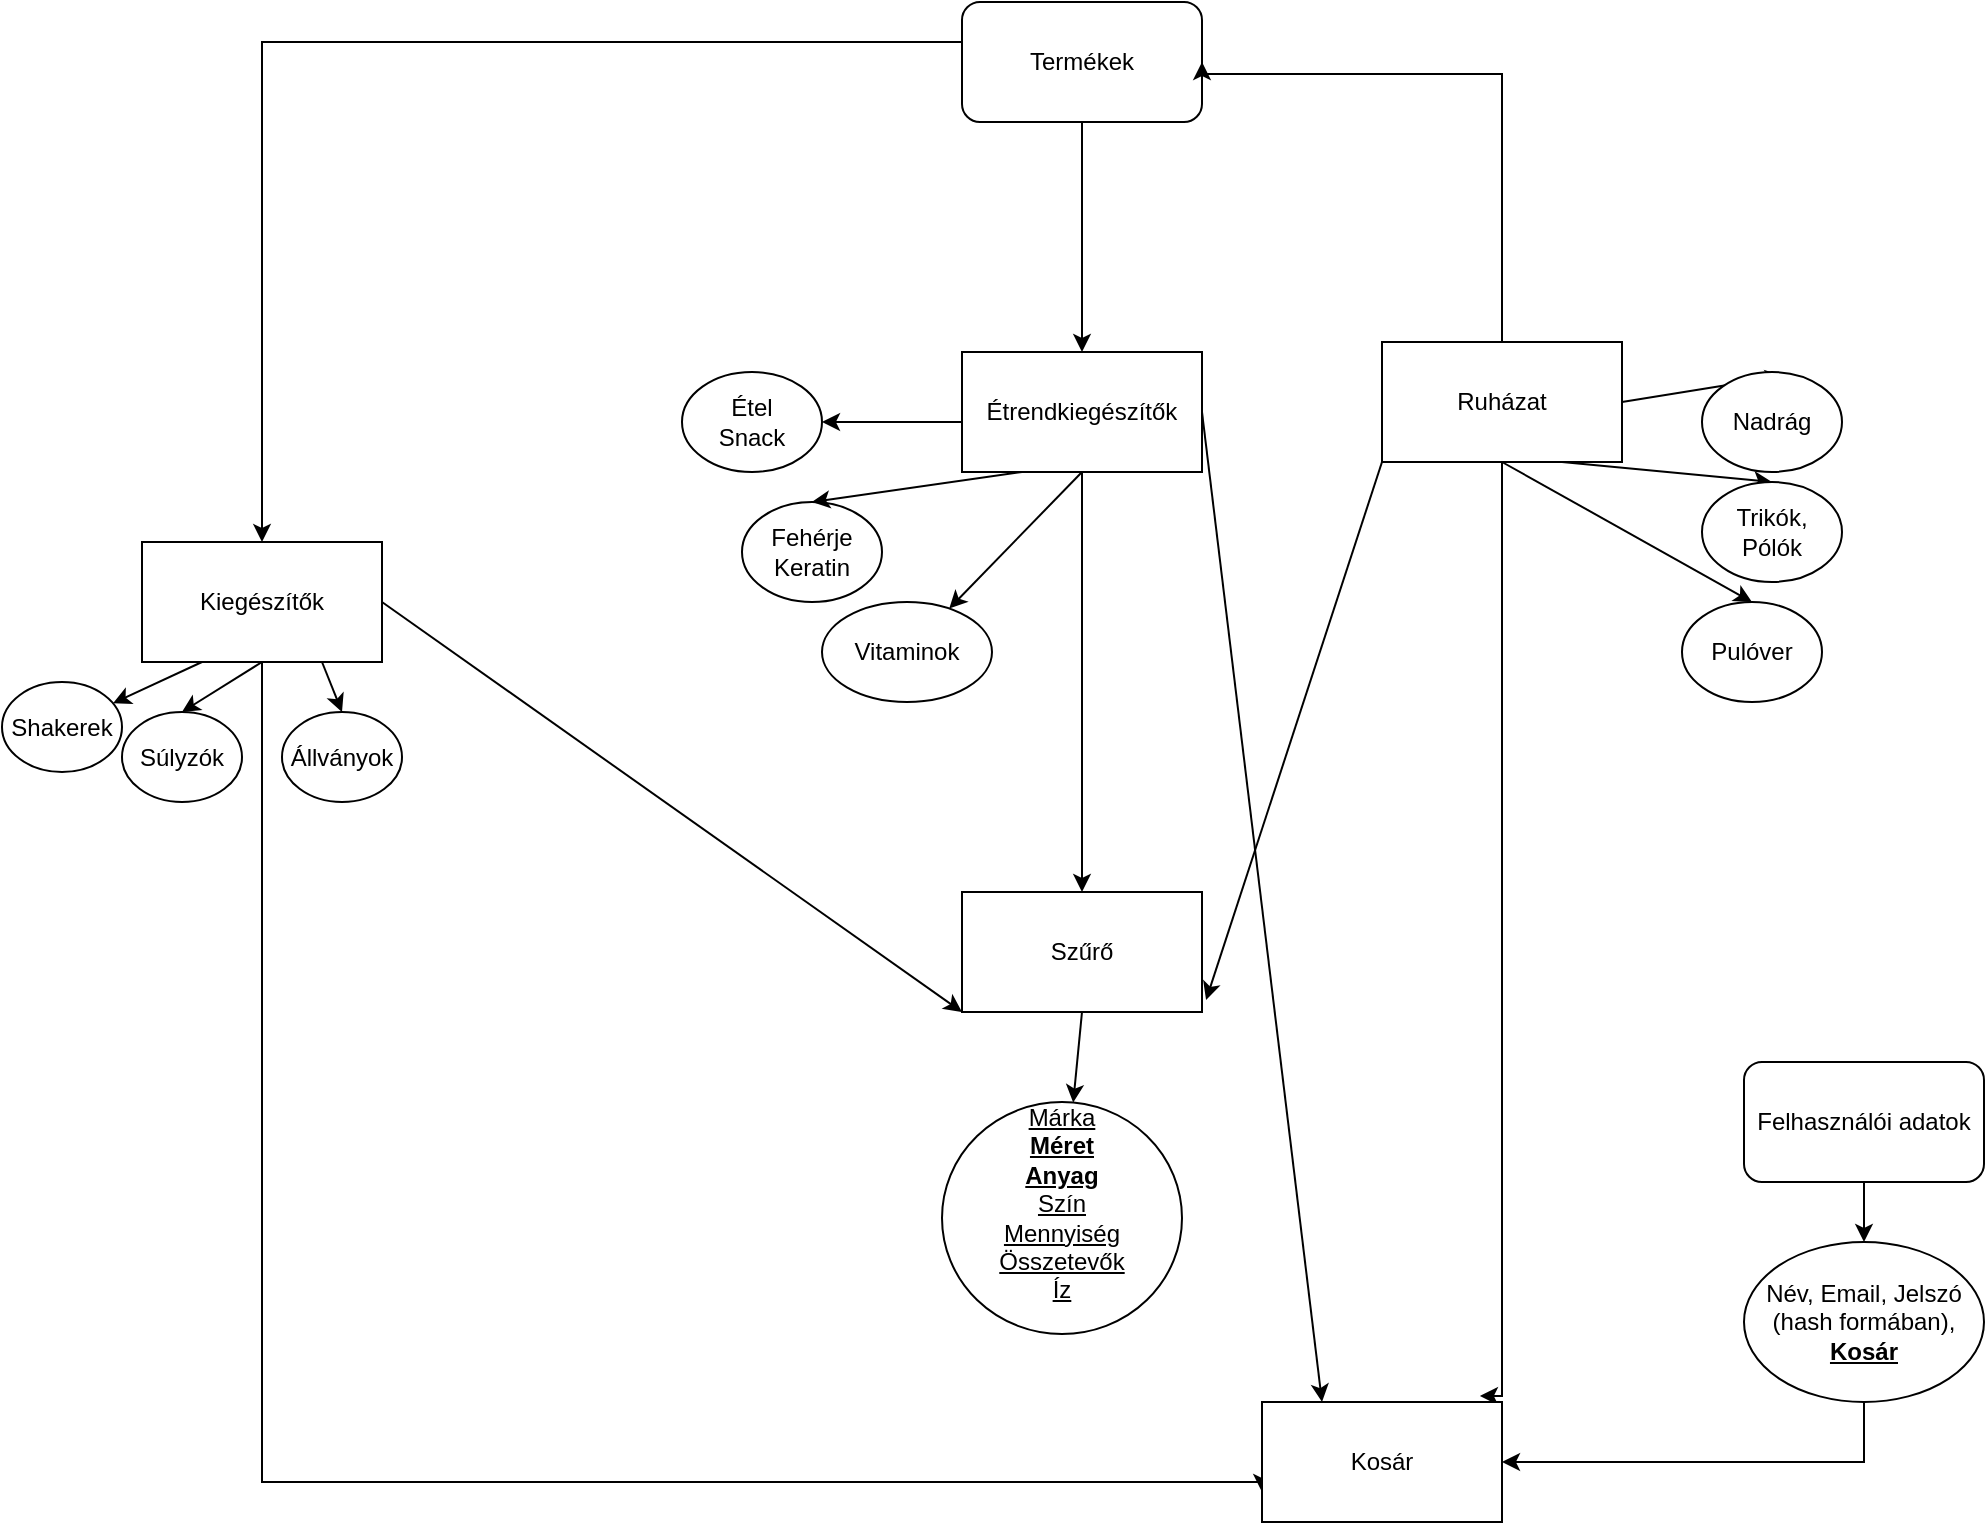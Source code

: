 <mxfile version="20.8.18" type="device"><diagram id="hxQIZPlE28Pws7Ar1di7" name="Page-1"><mxGraphModel dx="1393" dy="766" grid="1" gridSize="10" guides="1" tooltips="1" connect="1" arrows="1" fold="1" page="1" pageScale="1" pageWidth="850" pageHeight="1100" math="0" shadow="0"><root><mxCell id="0"/><mxCell id="1" parent="0"/><mxCell id="A7YuQ2xcH6Ih4bFy5_V7-46" value="" style="edgeStyle=orthogonalEdgeStyle;rounded=0;orthogonalLoop=1;jettySize=auto;html=1;entryX=0.5;entryY=0;entryDx=0;entryDy=0;" edge="1" parent="1" source="A7YuQ2xcH6Ih4bFy5_V7-47" target="A7YuQ2xcH6Ih4bFy5_V7-48"><mxGeometry relative="1" as="geometry"><mxPoint x="875" y="1250" as="targetPoint"/></mxGeometry></mxCell><mxCell id="A7YuQ2xcH6Ih4bFy5_V7-47" value="Felhasználói adatok" style="rounded=1;whiteSpace=wrap;html=1;" vertex="1" parent="1"><mxGeometry x="1191" y="1050" width="120" height="60" as="geometry"/></mxCell><mxCell id="A7YuQ2xcH6Ih4bFy5_V7-48" value="Név, Email, Jelszó (hash formában),&lt;br&gt;&lt;u&gt;&lt;b&gt;Kosár&lt;/b&gt;&lt;/u&gt;" style="ellipse;whiteSpace=wrap;html=1;" vertex="1" parent="1"><mxGeometry x="1191" y="1140" width="120" height="80" as="geometry"/></mxCell><mxCell id="A7YuQ2xcH6Ih4bFy5_V7-49" style="edgeStyle=orthogonalEdgeStyle;rounded=0;orthogonalLoop=1;jettySize=auto;html=1;entryX=0.5;entryY=0;entryDx=0;entryDy=0;" edge="1" parent="1" source="A7YuQ2xcH6Ih4bFy5_V7-50" target="A7YuQ2xcH6Ih4bFy5_V7-58"><mxGeometry relative="1" as="geometry"><mxPoint x="490" y="680" as="targetPoint"/><Array as="points"><mxPoint x="450" y="540"/></Array></mxGeometry></mxCell><mxCell id="A7YuQ2xcH6Ih4bFy5_V7-50" value="Termékek" style="rounded=1;whiteSpace=wrap;html=1;" vertex="1" parent="1"><mxGeometry x="800" y="520" width="120" height="60" as="geometry"/></mxCell><mxCell id="A7YuQ2xcH6Ih4bFy5_V7-51" style="edgeStyle=orthogonalEdgeStyle;rounded=0;orthogonalLoop=1;jettySize=auto;html=1;exitX=0.5;exitY=1;exitDx=0;exitDy=0;entryX=0;entryY=0.75;entryDx=0;entryDy=0;" edge="1" parent="1" source="A7YuQ2xcH6Ih4bFy5_V7-58" target="A7YuQ2xcH6Ih4bFy5_V7-56"><mxGeometry relative="1" as="geometry"><Array as="points"><mxPoint x="450" y="1260"/><mxPoint x="950" y="1260"/></Array><mxPoint x="560" y="1050" as="sourcePoint"/><mxPoint x="950" y="1260" as="targetPoint"/></mxGeometry></mxCell><mxCell id="A7YuQ2xcH6Ih4bFy5_V7-100" value="" style="edgeStyle=orthogonalEdgeStyle;rounded=0;orthogonalLoop=1;jettySize=auto;html=1;" edge="1" parent="1" source="A7YuQ2xcH6Ih4bFy5_V7-52" target="A7YuQ2xcH6Ih4bFy5_V7-65"><mxGeometry relative="1" as="geometry"><Array as="points"><mxPoint x="780" y="730"/><mxPoint x="780" y="730"/></Array></mxGeometry></mxCell><mxCell id="A7YuQ2xcH6Ih4bFy5_V7-52" value="Étrendkiegészítők" style="rounded=0;whiteSpace=wrap;html=1;" vertex="1" parent="1"><mxGeometry x="800" y="695" width="120" height="60" as="geometry"/></mxCell><mxCell id="A7YuQ2xcH6Ih4bFy5_V7-53" style="edgeStyle=orthogonalEdgeStyle;rounded=0;orthogonalLoop=1;jettySize=auto;html=1;entryX=0.908;entryY=-0.05;entryDx=0;entryDy=0;entryPerimeter=0;" edge="1" parent="1" source="A7YuQ2xcH6Ih4bFy5_V7-55" target="A7YuQ2xcH6Ih4bFy5_V7-56"><mxGeometry relative="1" as="geometry"><Array as="points"><mxPoint x="1070" y="1217"/></Array></mxGeometry></mxCell><mxCell id="A7YuQ2xcH6Ih4bFy5_V7-54" style="edgeStyle=orthogonalEdgeStyle;rounded=0;orthogonalLoop=1;jettySize=auto;html=1;entryX=1;entryY=0.5;entryDx=0;entryDy=0;" edge="1" parent="1" source="A7YuQ2xcH6Ih4bFy5_V7-55" target="A7YuQ2xcH6Ih4bFy5_V7-50"><mxGeometry relative="1" as="geometry"><Array as="points"><mxPoint x="1070" y="556"/></Array></mxGeometry></mxCell><mxCell id="A7YuQ2xcH6Ih4bFy5_V7-55" value="Ruházat" style="rounded=0;whiteSpace=wrap;html=1;" vertex="1" parent="1"><mxGeometry x="1010" y="690" width="120" height="60" as="geometry"/></mxCell><mxCell id="A7YuQ2xcH6Ih4bFy5_V7-56" value="Kosár" style="rounded=0;whiteSpace=wrap;html=1;" vertex="1" parent="1"><mxGeometry x="950" y="1220" width="120" height="60" as="geometry"/></mxCell><mxCell id="A7YuQ2xcH6Ih4bFy5_V7-57" value="" style="endArrow=classic;html=1;rounded=0;exitX=0.5;exitY=1;exitDx=0;exitDy=0;entryX=1;entryY=0.5;entryDx=0;entryDy=0;" edge="1" parent="1" source="A7YuQ2xcH6Ih4bFy5_V7-48" target="A7YuQ2xcH6Ih4bFy5_V7-56"><mxGeometry width="50" height="50" relative="1" as="geometry"><mxPoint x="890" y="950" as="sourcePoint"/><mxPoint x="940" y="900" as="targetPoint"/><Array as="points"><mxPoint x="1251" y="1250"/><mxPoint x="1090" y="1250"/></Array></mxGeometry></mxCell><mxCell id="A7YuQ2xcH6Ih4bFy5_V7-58" value="Kiegészítők" style="rounded=0;whiteSpace=wrap;html=1;" vertex="1" parent="1"><mxGeometry x="390" y="790" width="120" height="60" as="geometry"/></mxCell><mxCell id="A7YuQ2xcH6Ih4bFy5_V7-59" value="" style="endArrow=classic;html=1;rounded=0;exitX=0.5;exitY=1;exitDx=0;exitDy=0;entryX=0.5;entryY=0;entryDx=0;entryDy=0;" edge="1" parent="1" source="A7YuQ2xcH6Ih4bFy5_V7-50" target="A7YuQ2xcH6Ih4bFy5_V7-52"><mxGeometry width="50" height="50" relative="1" as="geometry"><mxPoint x="890" y="950" as="sourcePoint"/><mxPoint x="940" y="900" as="targetPoint"/><Array as="points"/></mxGeometry></mxCell><mxCell id="A7YuQ2xcH6Ih4bFy5_V7-60" value="" style="endArrow=classic;html=1;rounded=0;exitX=0.5;exitY=1;exitDx=0;exitDy=0;" edge="1" parent="1" source="A7YuQ2xcH6Ih4bFy5_V7-52" target="A7YuQ2xcH6Ih4bFy5_V7-62"><mxGeometry width="50" height="50" relative="1" as="geometry"><mxPoint x="890" y="950" as="sourcePoint"/><mxPoint x="770" y="970" as="targetPoint"/></mxGeometry></mxCell><mxCell id="A7YuQ2xcH6Ih4bFy5_V7-61" value="Fehérje&lt;br&gt;Keratin" style="ellipse;whiteSpace=wrap;html=1;" vertex="1" parent="1"><mxGeometry x="690" y="770" width="70" height="50" as="geometry"/></mxCell><mxCell id="A7YuQ2xcH6Ih4bFy5_V7-62" value="Vitaminok" style="ellipse;whiteSpace=wrap;html=1;" vertex="1" parent="1"><mxGeometry x="730" y="820" width="85" height="50" as="geometry"/></mxCell><mxCell id="A7YuQ2xcH6Ih4bFy5_V7-64" value="" style="endArrow=classic;html=1;rounded=0;exitX=0.25;exitY=1;exitDx=0;exitDy=0;entryX=0.5;entryY=0;entryDx=0;entryDy=0;" edge="1" parent="1" source="A7YuQ2xcH6Ih4bFy5_V7-52" target="A7YuQ2xcH6Ih4bFy5_V7-61"><mxGeometry width="50" height="50" relative="1" as="geometry"><mxPoint x="810" y="930" as="sourcePoint"/><mxPoint x="700" y="970" as="targetPoint"/></mxGeometry></mxCell><mxCell id="A7YuQ2xcH6Ih4bFy5_V7-65" value="Étel&lt;br&gt;Snack" style="ellipse;whiteSpace=wrap;html=1;" vertex="1" parent="1"><mxGeometry x="660" y="705" width="70" height="50" as="geometry"/></mxCell><mxCell id="A7YuQ2xcH6Ih4bFy5_V7-66" value="" style="endArrow=classic;html=1;rounded=0;exitX=1;exitY=0.5;exitDx=0;exitDy=0;entryX=0.25;entryY=0;entryDx=0;entryDy=0;" edge="1" parent="1" source="A7YuQ2xcH6Ih4bFy5_V7-52" target="A7YuQ2xcH6Ih4bFy5_V7-56"><mxGeometry width="50" height="50" relative="1" as="geometry"><mxPoint x="890" y="940" as="sourcePoint"/><mxPoint x="940" y="890" as="targetPoint"/><Array as="points"/></mxGeometry></mxCell><mxCell id="A7YuQ2xcH6Ih4bFy5_V7-71" value="" style="endArrow=classic;html=1;rounded=0;exitX=1;exitY=0.5;exitDx=0;exitDy=0;entryX=0.581;entryY=0.04;entryDx=0;entryDy=0;entryPerimeter=0;" edge="1" parent="1" source="A7YuQ2xcH6Ih4bFy5_V7-55" target="A7YuQ2xcH6Ih4bFy5_V7-74"><mxGeometry width="50" height="50" relative="1" as="geometry"><mxPoint x="1130" y="1050" as="sourcePoint"/><mxPoint x="1120" y="910" as="targetPoint"/></mxGeometry></mxCell><mxCell id="A7YuQ2xcH6Ih4bFy5_V7-72" value="" style="endArrow=classic;html=1;rounded=0;exitX=0.5;exitY=1;exitDx=0;exitDy=0;entryX=0.5;entryY=0;entryDx=0;entryDy=0;" edge="1" parent="1" source="A7YuQ2xcH6Ih4bFy5_V7-55" target="A7YuQ2xcH6Ih4bFy5_V7-75"><mxGeometry width="50" height="50" relative="1" as="geometry"><mxPoint x="1170" y="850" as="sourcePoint"/><mxPoint x="1190" y="910" as="targetPoint"/></mxGeometry></mxCell><mxCell id="A7YuQ2xcH6Ih4bFy5_V7-73" value="" style="endArrow=classic;html=1;rounded=0;exitX=0.75;exitY=1;exitDx=0;exitDy=0;entryX=0.5;entryY=0;entryDx=0;entryDy=0;" edge="1" parent="1" source="A7YuQ2xcH6Ih4bFy5_V7-55" target="A7YuQ2xcH6Ih4bFy5_V7-76"><mxGeometry width="50" height="50" relative="1" as="geometry"><mxPoint x="1180" y="860" as="sourcePoint"/><mxPoint x="1240" y="910" as="targetPoint"/></mxGeometry></mxCell><mxCell id="A7YuQ2xcH6Ih4bFy5_V7-74" value="Nadrág" style="ellipse;whiteSpace=wrap;html=1;" vertex="1" parent="1"><mxGeometry x="1170" y="705" width="70" height="50" as="geometry"/></mxCell><mxCell id="A7YuQ2xcH6Ih4bFy5_V7-75" value="Pulóver" style="ellipse;whiteSpace=wrap;html=1;" vertex="1" parent="1"><mxGeometry x="1160" y="820" width="70" height="50" as="geometry"/></mxCell><mxCell id="A7YuQ2xcH6Ih4bFy5_V7-76" value="Trikók, Pólók" style="ellipse;whiteSpace=wrap;html=1;" vertex="1" parent="1"><mxGeometry x="1170" y="760" width="70" height="50" as="geometry"/></mxCell><mxCell id="A7YuQ2xcH6Ih4bFy5_V7-81" value="" style="endArrow=classic;html=1;rounded=0;exitX=0.25;exitY=1;exitDx=0;exitDy=0;" edge="1" parent="1" source="A7YuQ2xcH6Ih4bFy5_V7-58" target="A7YuQ2xcH6Ih4bFy5_V7-82"><mxGeometry width="50" height="50" relative="1" as="geometry"><mxPoint x="670" y="970" as="sourcePoint"/><mxPoint x="380" y="910" as="targetPoint"/></mxGeometry></mxCell><mxCell id="A7YuQ2xcH6Ih4bFy5_V7-82" value="Shakerek" style="ellipse;whiteSpace=wrap;html=1;" vertex="1" parent="1"><mxGeometry x="320" y="860" width="60" height="45" as="geometry"/></mxCell><mxCell id="A7YuQ2xcH6Ih4bFy5_V7-83" value="Súlyzók" style="ellipse;whiteSpace=wrap;html=1;" vertex="1" parent="1"><mxGeometry x="380" y="875" width="60" height="45" as="geometry"/></mxCell><mxCell id="A7YuQ2xcH6Ih4bFy5_V7-84" value="Állványok" style="ellipse;whiteSpace=wrap;html=1;" vertex="1" parent="1"><mxGeometry x="460" y="875" width="60" height="45" as="geometry"/></mxCell><mxCell id="A7YuQ2xcH6Ih4bFy5_V7-85" value="" style="endArrow=classic;html=1;rounded=0;exitX=0.5;exitY=1;exitDx=0;exitDy=0;entryX=0.5;entryY=0;entryDx=0;entryDy=0;" edge="1" parent="1" source="A7YuQ2xcH6Ih4bFy5_V7-58" target="A7YuQ2xcH6Ih4bFy5_V7-83"><mxGeometry width="50" height="50" relative="1" as="geometry"><mxPoint x="670" y="970" as="sourcePoint"/><mxPoint x="720" y="920" as="targetPoint"/></mxGeometry></mxCell><mxCell id="A7YuQ2xcH6Ih4bFy5_V7-86" value="" style="endArrow=classic;html=1;rounded=0;exitX=0.75;exitY=1;exitDx=0;exitDy=0;entryX=0.5;entryY=0;entryDx=0;entryDy=0;" edge="1" parent="1" source="A7YuQ2xcH6Ih4bFy5_V7-58" target="A7YuQ2xcH6Ih4bFy5_V7-84"><mxGeometry width="50" height="50" relative="1" as="geometry"><mxPoint x="670" y="970" as="sourcePoint"/><mxPoint x="720" y="920" as="targetPoint"/></mxGeometry></mxCell><mxCell id="A7YuQ2xcH6Ih4bFy5_V7-88" value="&lt;u&gt;Márka&lt;/u&gt;&lt;br&gt;&lt;u style=&quot;font-weight: bold;&quot;&gt;Méret&lt;/u&gt;&lt;br&gt;&lt;b&gt;&lt;u&gt;Anyag&lt;br&gt;&lt;/u&gt;&lt;/b&gt;&lt;u&gt;Szín&lt;br&gt;Mennyiség&lt;br&gt;Összetevők&lt;br&gt;Íz&lt;br&gt;&lt;br&gt;&lt;/u&gt;" style="ellipse;whiteSpace=wrap;html=1;" vertex="1" parent="1"><mxGeometry x="790" y="1070" width="120" height="116" as="geometry"/></mxCell><mxCell id="A7YuQ2xcH6Ih4bFy5_V7-91" value="" style="endArrow=classic;html=1;rounded=0;exitX=1;exitY=0.5;exitDx=0;exitDy=0;entryX=0;entryY=1;entryDx=0;entryDy=0;" edge="1" parent="1" source="A7YuQ2xcH6Ih4bFy5_V7-58" target="A7YuQ2xcH6Ih4bFy5_V7-94"><mxGeometry width="50" height="50" relative="1" as="geometry"><mxPoint x="640" y="890" as="sourcePoint"/><mxPoint x="150" y="820" as="targetPoint"/></mxGeometry></mxCell><mxCell id="A7YuQ2xcH6Ih4bFy5_V7-94" value="Szűrő" style="rounded=0;whiteSpace=wrap;html=1;" vertex="1" parent="1"><mxGeometry x="800" y="965" width="120" height="60" as="geometry"/></mxCell><mxCell id="A7YuQ2xcH6Ih4bFy5_V7-96" value="" style="endArrow=classic;html=1;rounded=0;exitX=0.5;exitY=1;exitDx=0;exitDy=0;" edge="1" parent="1" source="A7YuQ2xcH6Ih4bFy5_V7-94" target="A7YuQ2xcH6Ih4bFy5_V7-88"><mxGeometry width="50" height="50" relative="1" as="geometry"><mxPoint x="420" y="870" as="sourcePoint"/><mxPoint x="470" y="820" as="targetPoint"/></mxGeometry></mxCell><mxCell id="A7YuQ2xcH6Ih4bFy5_V7-98" value="" style="endArrow=classic;html=1;rounded=0;exitX=0.5;exitY=1;exitDx=0;exitDy=0;entryX=0.5;entryY=0;entryDx=0;entryDy=0;" edge="1" parent="1" source="A7YuQ2xcH6Ih4bFy5_V7-52" target="A7YuQ2xcH6Ih4bFy5_V7-94"><mxGeometry width="50" height="50" relative="1" as="geometry"><mxPoint x="680" y="1070" as="sourcePoint"/><mxPoint x="730" y="1020" as="targetPoint"/></mxGeometry></mxCell><mxCell id="A7YuQ2xcH6Ih4bFy5_V7-99" value="" style="endArrow=classic;html=1;rounded=0;exitX=0;exitY=1;exitDx=0;exitDy=0;entryX=1.017;entryY=0.9;entryDx=0;entryDy=0;entryPerimeter=0;" edge="1" parent="1" source="A7YuQ2xcH6Ih4bFy5_V7-55" target="A7YuQ2xcH6Ih4bFy5_V7-94"><mxGeometry width="50" height="50" relative="1" as="geometry"><mxPoint x="680" y="1070" as="sourcePoint"/><mxPoint x="730" y="1020" as="targetPoint"/></mxGeometry></mxCell></root></mxGraphModel></diagram></mxfile>